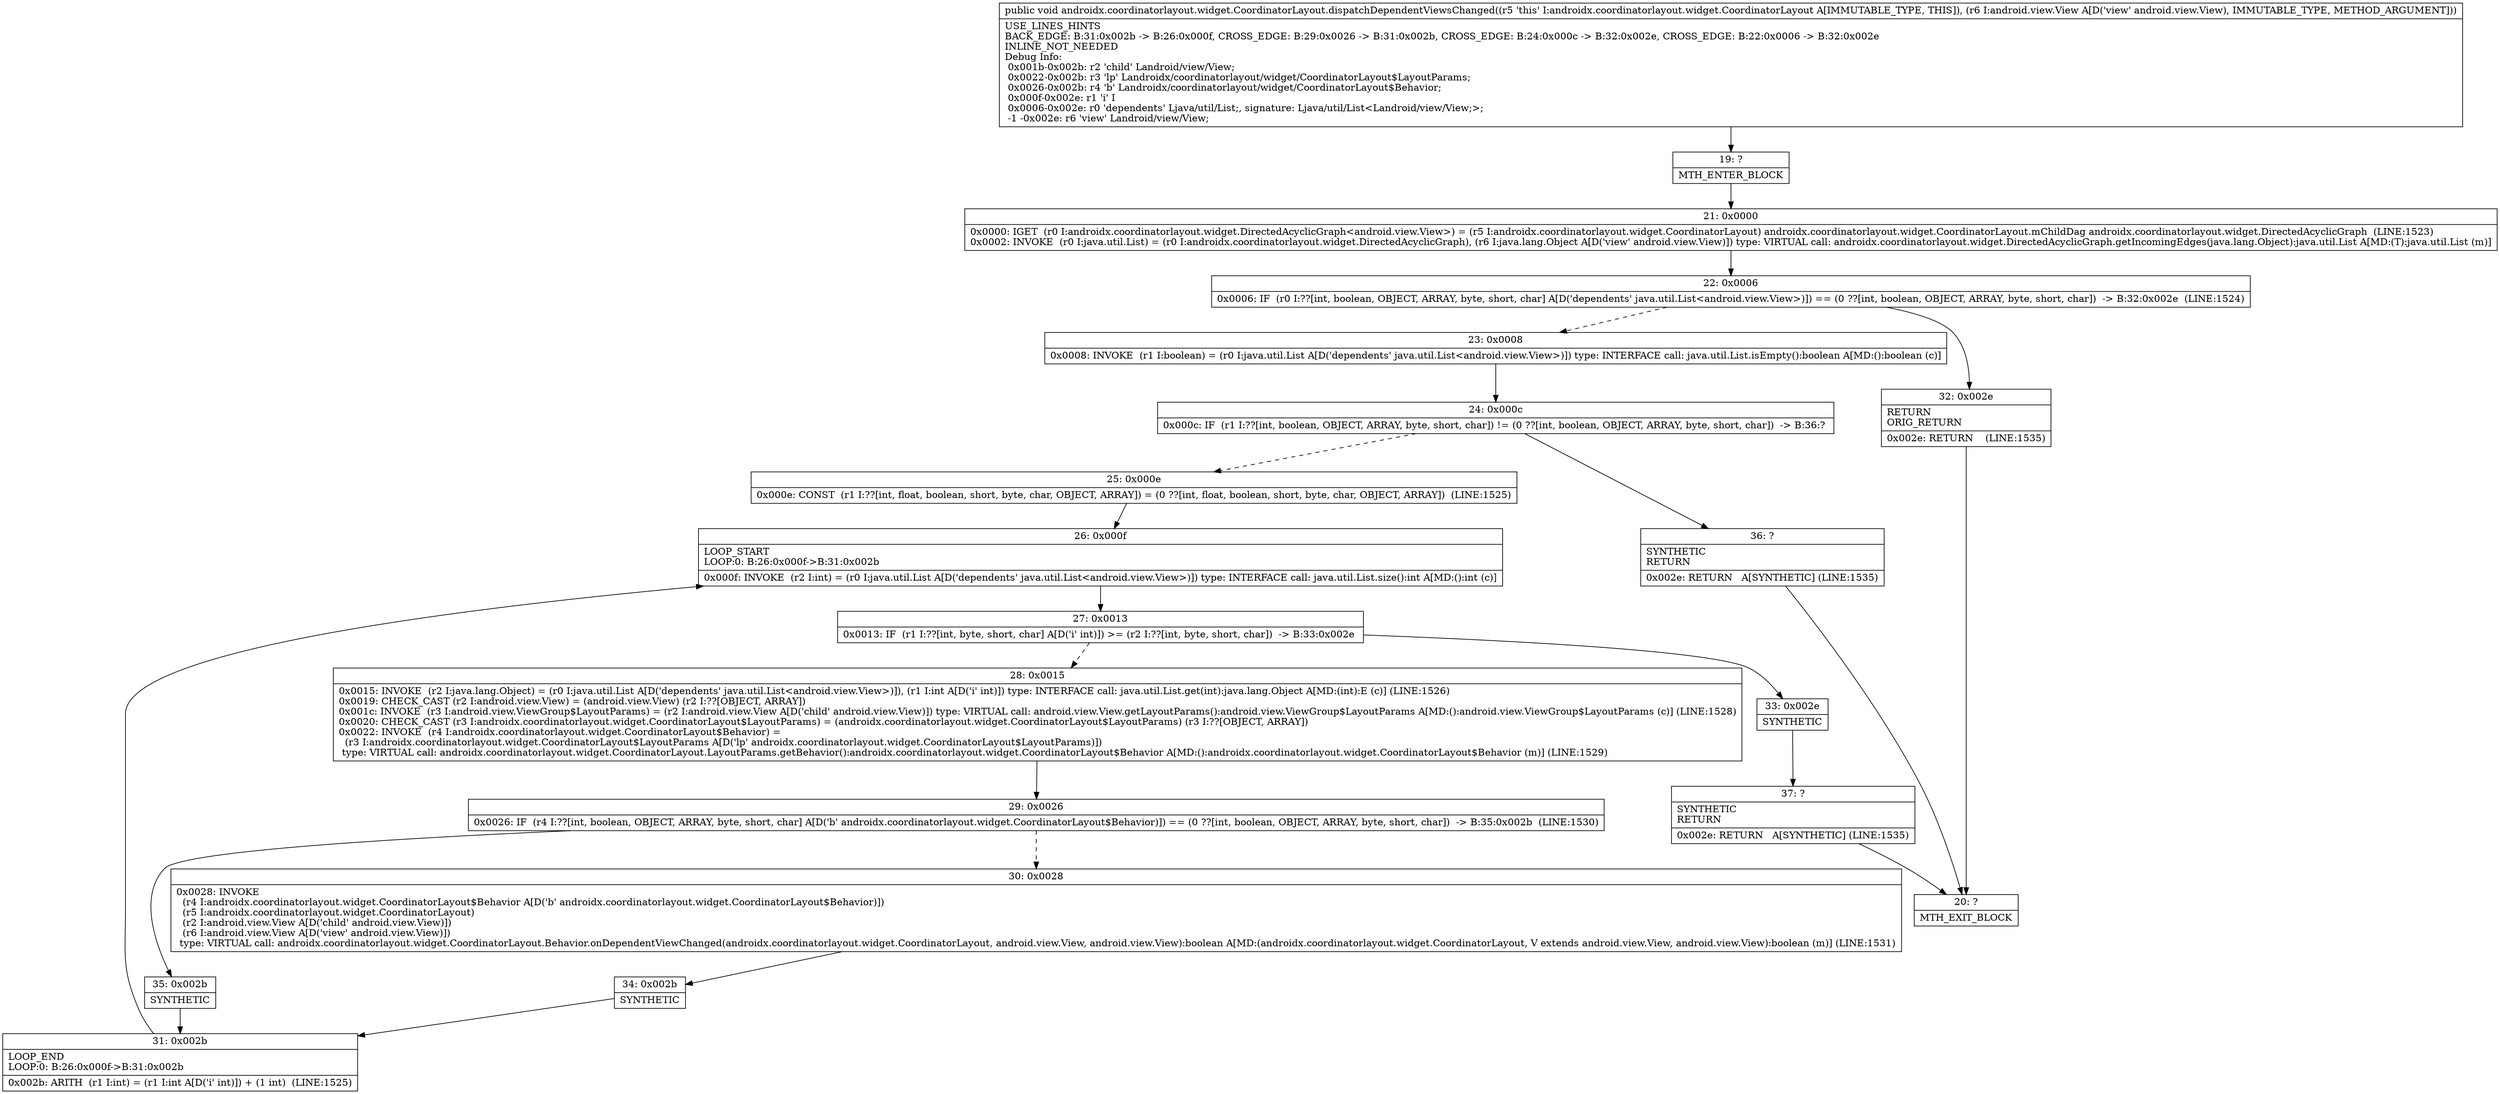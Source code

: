 digraph "CFG forandroidx.coordinatorlayout.widget.CoordinatorLayout.dispatchDependentViewsChanged(Landroid\/view\/View;)V" {
Node_19 [shape=record,label="{19\:\ ?|MTH_ENTER_BLOCK\l}"];
Node_21 [shape=record,label="{21\:\ 0x0000|0x0000: IGET  (r0 I:androidx.coordinatorlayout.widget.DirectedAcyclicGraph\<android.view.View\>) = (r5 I:androidx.coordinatorlayout.widget.CoordinatorLayout) androidx.coordinatorlayout.widget.CoordinatorLayout.mChildDag androidx.coordinatorlayout.widget.DirectedAcyclicGraph  (LINE:1523)\l0x0002: INVOKE  (r0 I:java.util.List) = (r0 I:androidx.coordinatorlayout.widget.DirectedAcyclicGraph), (r6 I:java.lang.Object A[D('view' android.view.View)]) type: VIRTUAL call: androidx.coordinatorlayout.widget.DirectedAcyclicGraph.getIncomingEdges(java.lang.Object):java.util.List A[MD:(T):java.util.List (m)]\l}"];
Node_22 [shape=record,label="{22\:\ 0x0006|0x0006: IF  (r0 I:??[int, boolean, OBJECT, ARRAY, byte, short, char] A[D('dependents' java.util.List\<android.view.View\>)]) == (0 ??[int, boolean, OBJECT, ARRAY, byte, short, char])  \-\> B:32:0x002e  (LINE:1524)\l}"];
Node_23 [shape=record,label="{23\:\ 0x0008|0x0008: INVOKE  (r1 I:boolean) = (r0 I:java.util.List A[D('dependents' java.util.List\<android.view.View\>)]) type: INTERFACE call: java.util.List.isEmpty():boolean A[MD:():boolean (c)]\l}"];
Node_24 [shape=record,label="{24\:\ 0x000c|0x000c: IF  (r1 I:??[int, boolean, OBJECT, ARRAY, byte, short, char]) != (0 ??[int, boolean, OBJECT, ARRAY, byte, short, char])  \-\> B:36:? \l}"];
Node_25 [shape=record,label="{25\:\ 0x000e|0x000e: CONST  (r1 I:??[int, float, boolean, short, byte, char, OBJECT, ARRAY]) = (0 ??[int, float, boolean, short, byte, char, OBJECT, ARRAY])  (LINE:1525)\l}"];
Node_26 [shape=record,label="{26\:\ 0x000f|LOOP_START\lLOOP:0: B:26:0x000f\-\>B:31:0x002b\l|0x000f: INVOKE  (r2 I:int) = (r0 I:java.util.List A[D('dependents' java.util.List\<android.view.View\>)]) type: INTERFACE call: java.util.List.size():int A[MD:():int (c)]\l}"];
Node_27 [shape=record,label="{27\:\ 0x0013|0x0013: IF  (r1 I:??[int, byte, short, char] A[D('i' int)]) \>= (r2 I:??[int, byte, short, char])  \-\> B:33:0x002e \l}"];
Node_28 [shape=record,label="{28\:\ 0x0015|0x0015: INVOKE  (r2 I:java.lang.Object) = (r0 I:java.util.List A[D('dependents' java.util.List\<android.view.View\>)]), (r1 I:int A[D('i' int)]) type: INTERFACE call: java.util.List.get(int):java.lang.Object A[MD:(int):E (c)] (LINE:1526)\l0x0019: CHECK_CAST (r2 I:android.view.View) = (android.view.View) (r2 I:??[OBJECT, ARRAY]) \l0x001c: INVOKE  (r3 I:android.view.ViewGroup$LayoutParams) = (r2 I:android.view.View A[D('child' android.view.View)]) type: VIRTUAL call: android.view.View.getLayoutParams():android.view.ViewGroup$LayoutParams A[MD:():android.view.ViewGroup$LayoutParams (c)] (LINE:1528)\l0x0020: CHECK_CAST (r3 I:androidx.coordinatorlayout.widget.CoordinatorLayout$LayoutParams) = (androidx.coordinatorlayout.widget.CoordinatorLayout$LayoutParams) (r3 I:??[OBJECT, ARRAY]) \l0x0022: INVOKE  (r4 I:androidx.coordinatorlayout.widget.CoordinatorLayout$Behavior) = \l  (r3 I:androidx.coordinatorlayout.widget.CoordinatorLayout$LayoutParams A[D('lp' androidx.coordinatorlayout.widget.CoordinatorLayout$LayoutParams)])\l type: VIRTUAL call: androidx.coordinatorlayout.widget.CoordinatorLayout.LayoutParams.getBehavior():androidx.coordinatorlayout.widget.CoordinatorLayout$Behavior A[MD:():androidx.coordinatorlayout.widget.CoordinatorLayout$Behavior (m)] (LINE:1529)\l}"];
Node_29 [shape=record,label="{29\:\ 0x0026|0x0026: IF  (r4 I:??[int, boolean, OBJECT, ARRAY, byte, short, char] A[D('b' androidx.coordinatorlayout.widget.CoordinatorLayout$Behavior)]) == (0 ??[int, boolean, OBJECT, ARRAY, byte, short, char])  \-\> B:35:0x002b  (LINE:1530)\l}"];
Node_30 [shape=record,label="{30\:\ 0x0028|0x0028: INVOKE  \l  (r4 I:androidx.coordinatorlayout.widget.CoordinatorLayout$Behavior A[D('b' androidx.coordinatorlayout.widget.CoordinatorLayout$Behavior)])\l  (r5 I:androidx.coordinatorlayout.widget.CoordinatorLayout)\l  (r2 I:android.view.View A[D('child' android.view.View)])\l  (r6 I:android.view.View A[D('view' android.view.View)])\l type: VIRTUAL call: androidx.coordinatorlayout.widget.CoordinatorLayout.Behavior.onDependentViewChanged(androidx.coordinatorlayout.widget.CoordinatorLayout, android.view.View, android.view.View):boolean A[MD:(androidx.coordinatorlayout.widget.CoordinatorLayout, V extends android.view.View, android.view.View):boolean (m)] (LINE:1531)\l}"];
Node_34 [shape=record,label="{34\:\ 0x002b|SYNTHETIC\l}"];
Node_31 [shape=record,label="{31\:\ 0x002b|LOOP_END\lLOOP:0: B:26:0x000f\-\>B:31:0x002b\l|0x002b: ARITH  (r1 I:int) = (r1 I:int A[D('i' int)]) + (1 int)  (LINE:1525)\l}"];
Node_35 [shape=record,label="{35\:\ 0x002b|SYNTHETIC\l}"];
Node_33 [shape=record,label="{33\:\ 0x002e|SYNTHETIC\l}"];
Node_37 [shape=record,label="{37\:\ ?|SYNTHETIC\lRETURN\l|0x002e: RETURN   A[SYNTHETIC] (LINE:1535)\l}"];
Node_20 [shape=record,label="{20\:\ ?|MTH_EXIT_BLOCK\l}"];
Node_36 [shape=record,label="{36\:\ ?|SYNTHETIC\lRETURN\l|0x002e: RETURN   A[SYNTHETIC] (LINE:1535)\l}"];
Node_32 [shape=record,label="{32\:\ 0x002e|RETURN\lORIG_RETURN\l|0x002e: RETURN    (LINE:1535)\l}"];
MethodNode[shape=record,label="{public void androidx.coordinatorlayout.widget.CoordinatorLayout.dispatchDependentViewsChanged((r5 'this' I:androidx.coordinatorlayout.widget.CoordinatorLayout A[IMMUTABLE_TYPE, THIS]), (r6 I:android.view.View A[D('view' android.view.View), IMMUTABLE_TYPE, METHOD_ARGUMENT]))  | USE_LINES_HINTS\lBACK_EDGE: B:31:0x002b \-\> B:26:0x000f, CROSS_EDGE: B:29:0x0026 \-\> B:31:0x002b, CROSS_EDGE: B:24:0x000c \-\> B:32:0x002e, CROSS_EDGE: B:22:0x0006 \-\> B:32:0x002e\lINLINE_NOT_NEEDED\lDebug Info:\l  0x001b\-0x002b: r2 'child' Landroid\/view\/View;\l  0x0022\-0x002b: r3 'lp' Landroidx\/coordinatorlayout\/widget\/CoordinatorLayout$LayoutParams;\l  0x0026\-0x002b: r4 'b' Landroidx\/coordinatorlayout\/widget\/CoordinatorLayout$Behavior;\l  0x000f\-0x002e: r1 'i' I\l  0x0006\-0x002e: r0 'dependents' Ljava\/util\/List;, signature: Ljava\/util\/List\<Landroid\/view\/View;\>;\l  \-1 \-0x002e: r6 'view' Landroid\/view\/View;\l}"];
MethodNode -> Node_19;Node_19 -> Node_21;
Node_21 -> Node_22;
Node_22 -> Node_23[style=dashed];
Node_22 -> Node_32;
Node_23 -> Node_24;
Node_24 -> Node_25[style=dashed];
Node_24 -> Node_36;
Node_25 -> Node_26;
Node_26 -> Node_27;
Node_27 -> Node_28[style=dashed];
Node_27 -> Node_33;
Node_28 -> Node_29;
Node_29 -> Node_30[style=dashed];
Node_29 -> Node_35;
Node_30 -> Node_34;
Node_34 -> Node_31;
Node_31 -> Node_26;
Node_35 -> Node_31;
Node_33 -> Node_37;
Node_37 -> Node_20;
Node_36 -> Node_20;
Node_32 -> Node_20;
}

